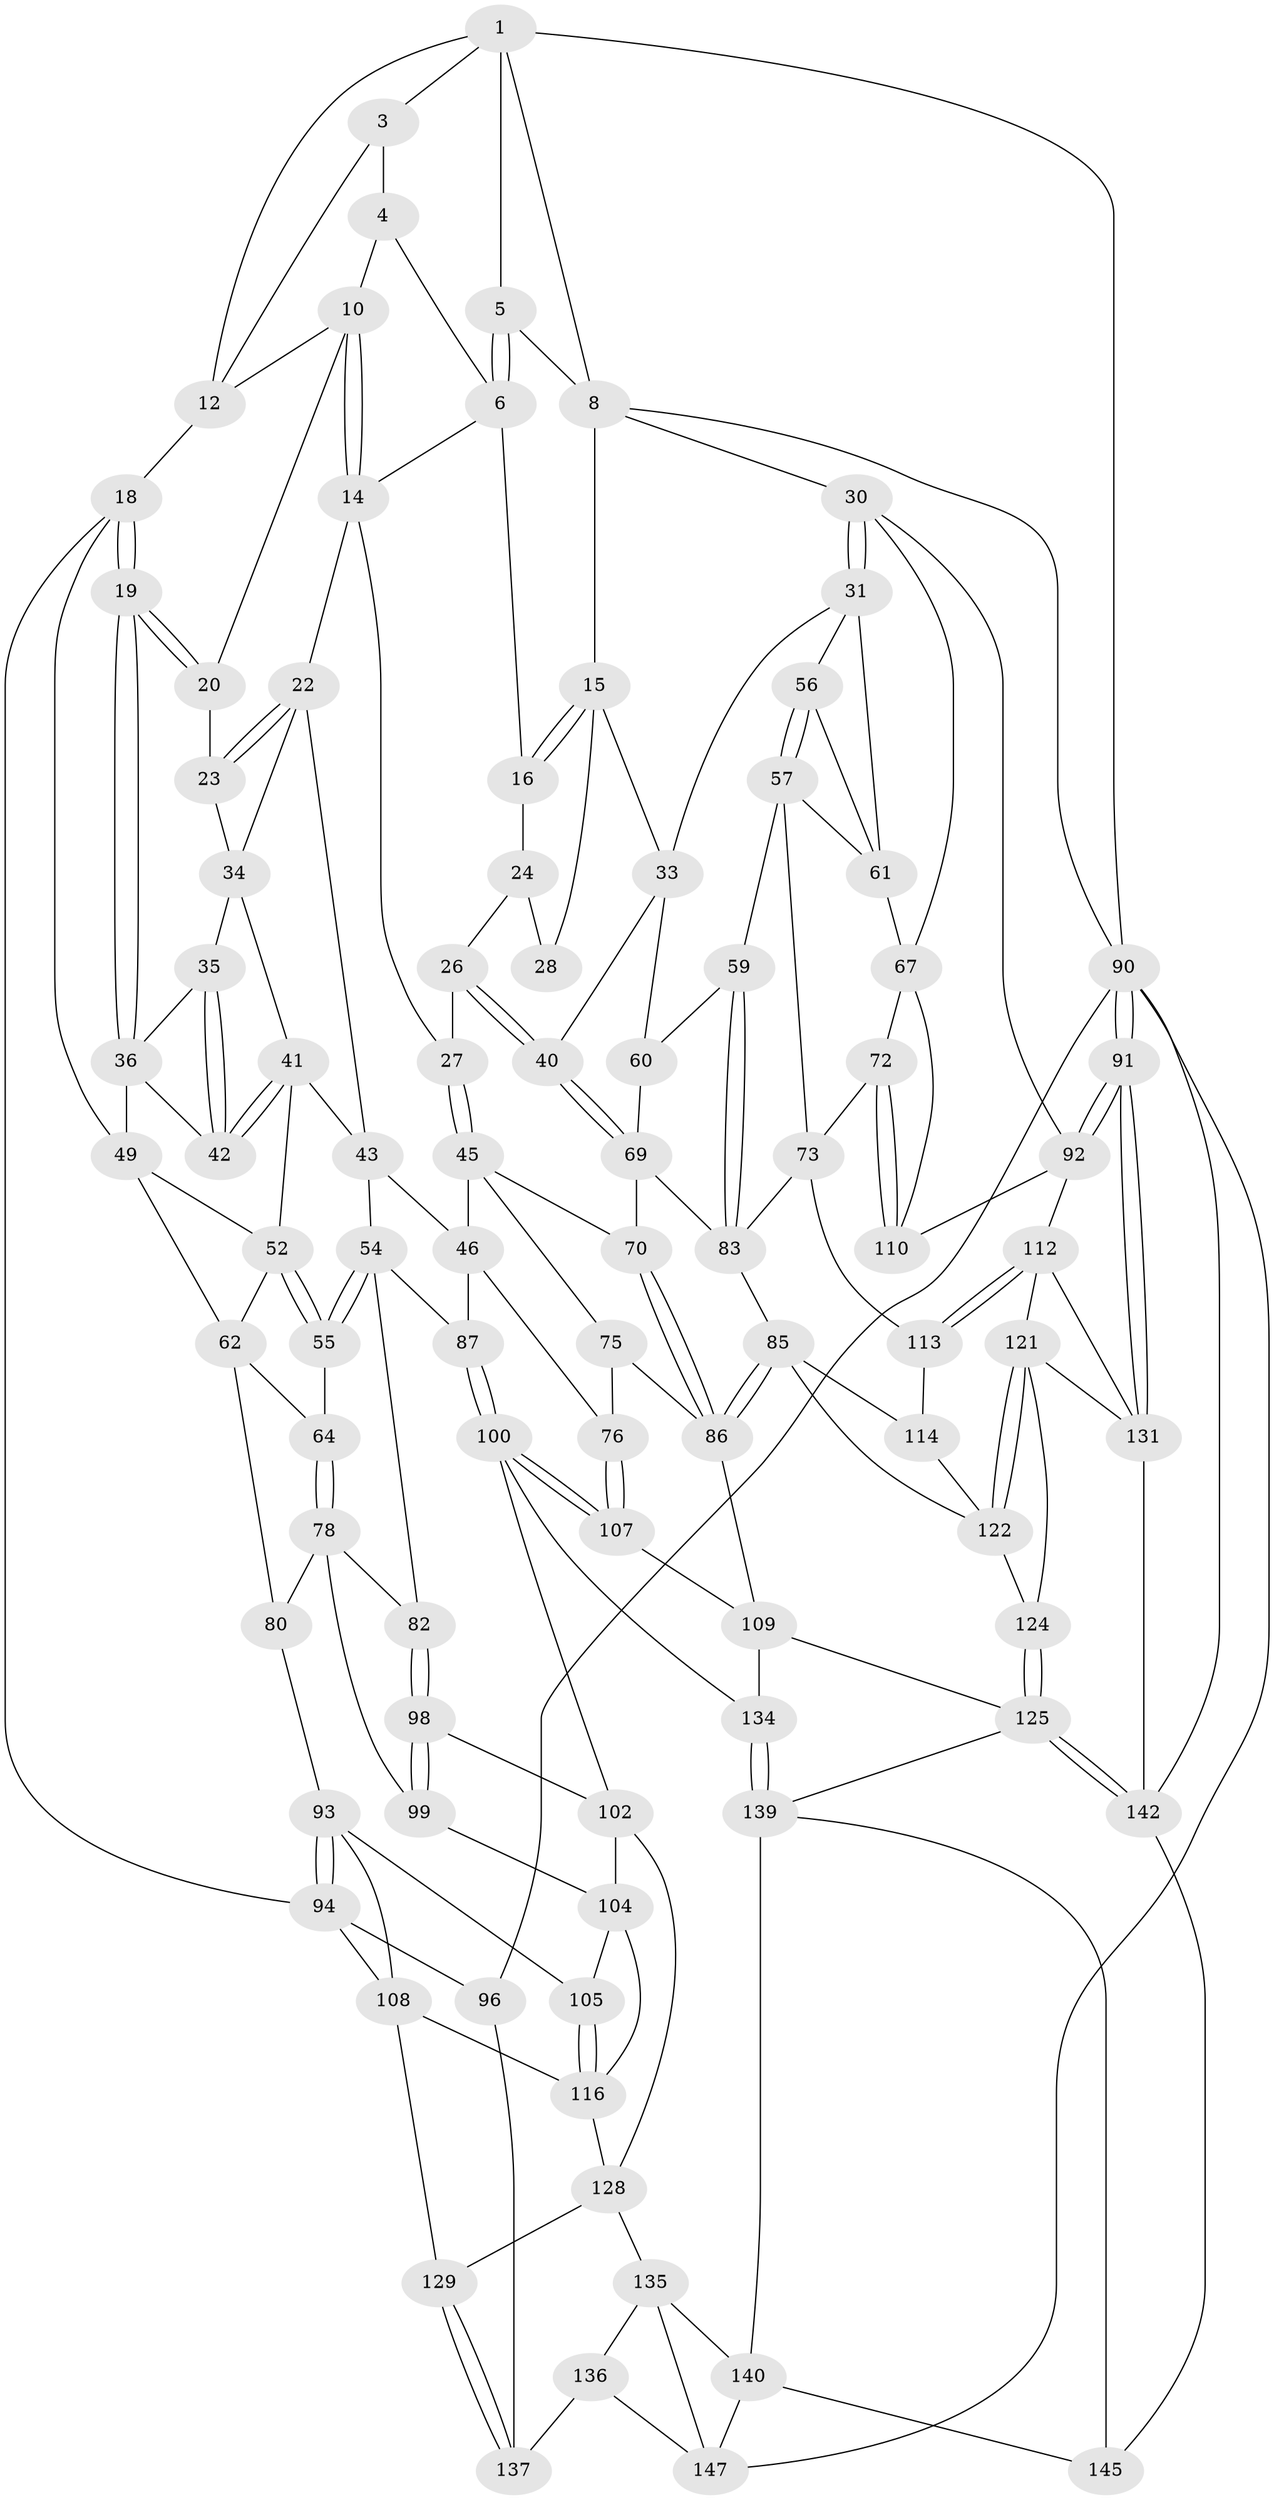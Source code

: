 // original degree distribution, {3: 0.013422818791946308, 6: 0.2214765100671141, 4: 0.24161073825503357, 5: 0.5234899328859061}
// Generated by graph-tools (version 1.1) at 2025/42/03/06/25 10:42:32]
// undirected, 93 vertices, 204 edges
graph export_dot {
graph [start="1"]
  node [color=gray90,style=filled];
  1 [pos="+0.7176531645582586+0",super="+2"];
  3 [pos="+0.33342042414953393+0"];
  4 [pos="+0.5728418871900054+0",super="+7"];
  5 [pos="+0.7405116764651704+0"];
  6 [pos="+0.5789289093918751+0.18898019577438993",super="+13"];
  8 [pos="+0.8190980635941751+0.07904461518213476",super="+9"];
  10 [pos="+0.4471688648692194+0.14575650749210592",super="+11"];
  12 [pos="+0.29721268005938917+0.043043763026056295",super="+17"];
  14 [pos="+0.4873152531261664+0.3106698297050981",super="+21"];
  15 [pos="+0.7984748099169876+0.16292722557750136",super="+29"];
  16 [pos="+0.5929398898019661+0.1980391284999014"];
  18 [pos="+0+0.2786408719478732",super="+51"];
  19 [pos="+0+0.26731394114754686"];
  20 [pos="+0.27141208368585257+0.11232000694959704"];
  22 [pos="+0.36143565608774586+0.29436808589897134",super="+37"];
  23 [pos="+0.2776041853213436+0.17020349110168728"];
  24 [pos="+0.609816633583875+0.23301367727940397",super="+25"];
  26 [pos="+0.5936674075294301+0.38440363902556735"];
  27 [pos="+0.4840008874846562+0.3716492064736473"];
  28 [pos="+0.7044039982324114+0.2669123135491033"];
  30 [pos="+1+0.2997358199986395",super="+66"];
  31 [pos="+1+0.3345075127613794",super="+32"];
  33 [pos="+0.8258621055489365+0.3073486716193969",super="+39"];
  34 [pos="+0.2196114038595858+0.27620399672231083",super="+38"];
  35 [pos="+0.1467322215455366+0.31766717195817923"];
  36 [pos="+0.1014751065194467+0.32626727525533833",super="+48"];
  40 [pos="+0.6335229278790948+0.41174670345836956"];
  41 [pos="+0.22957510388625707+0.39139119828087526",super="+44"];
  42 [pos="+0.1881367828238285+0.3817317646422227"];
  43 [pos="+0.3101945883128139+0.38778718982372207",super="+47"];
  45 [pos="+0.4492291111040303+0.4441664083700047",super="+71"];
  46 [pos="+0.42718168030808307+0.4651285060481567",super="+77"];
  49 [pos="+0.13696066655280342+0.4335727077675458",super="+50"];
  52 [pos="+0.22906127289424721+0.43702682903992124",super="+53"];
  54 [pos="+0.3536906647652355+0.4912668534659855",super="+81"];
  55 [pos="+0.2553831887403245+0.4958242232934109"];
  56 [pos="+0.8646755353666767+0.41189645533309766"];
  57 [pos="+0.8771390874936976+0.4623492489345531",super="+58"];
  59 [pos="+0.7705166964689241+0.5084174400377373"];
  60 [pos="+0.7542747238663742+0.4854512832217856"];
  61 [pos="+0.9550943130842127+0.45117259203750903",super="+65"];
  62 [pos="+0.18487277397506366+0.5149223917051896",super="+63"];
  64 [pos="+0.2543999019304014+0.4968796361757574"];
  67 [pos="+1+0.5575618752330864",super="+68"];
  69 [pos="+0.6096944687918399+0.5191078882482325",super="+74"];
  70 [pos="+0.5940108230637906+0.531004683308474"];
  72 [pos="+0.9043185046298542+0.5904593981066489"];
  73 [pos="+0.8921905896958047+0.5822938484521711",super="+88"];
  75 [pos="+0.5208981332902429+0.6124387343438327"];
  76 [pos="+0.4909312778966841+0.6143099421762929"];
  78 [pos="+0.24447354696999254+0.5916718600816242",super="+79"];
  80 [pos="+0.12507252408352362+0.567749003773034"];
  82 [pos="+0.3020991577273563+0.5958488888692185"];
  83 [pos="+0.7332247789301733+0.6274044304324571",super="+84"];
  85 [pos="+0.6605897726434549+0.6746312901789413",super="+115"];
  86 [pos="+0.630002174804212+0.6872890670702633",super="+89"];
  87 [pos="+0.36207580985683+0.6038537940777221"];
  90 [pos="+1+1",super="+97"];
  91 [pos="+1+0.9622784125940285"];
  92 [pos="+1+0.7681601244212171",super="+111"];
  93 [pos="+0.107709411859979+0.5820481299100292",super="+106"];
  94 [pos="+0+0.48274475921784077",super="+95"];
  96 [pos="+0+0.8404410315418676"];
  98 [pos="+0.2761541786402597+0.7064296548030163"];
  99 [pos="+0.22964352912002825+0.6627284415075689"];
  100 [pos="+0.3829617423665532+0.7239123094661991",super="+101"];
  102 [pos="+0.3438817391114737+0.7548757224664805",super="+103"];
  104 [pos="+0.18460212101048157+0.6773098551887051",super="+118"];
  105 [pos="+0.15598393087990475+0.6799321342430558"];
  107 [pos="+0.39362715776706564+0.7195481844090176"];
  108 [pos="+0+0.7444807975315518",super="+117"];
  109 [pos="+0.596332879559747+0.7425970469429486",super="+127"];
  110 [pos="+0.9051057295821344+0.5916513833414557"];
  112 [pos="+0.8685166355971005+0.7091361647155391",super="+120"];
  113 [pos="+0.8227297327823238+0.6967279186246013"];
  114 [pos="+0.7748572901169688+0.7248803676230632"];
  116 [pos="+0.14986674661409885+0.6864220456984504",super="+119"];
  121 [pos="+0.8442089680972711+0.7694892833041312",super="+132"];
  122 [pos="+0.7730583387417402+0.7589860123502022",super="+123"];
  124 [pos="+0.7369377489691046+0.8443651849633921"];
  125 [pos="+0.7288321903874817+0.8558361878574595",super="+126"];
  128 [pos="+0.16038443916479048+0.7714056659751248",super="+130"];
  129 [pos="+0.11908898009572103+0.7905847998129798"];
  131 [pos="+1+0.8636328758635046",super="+133"];
  134 [pos="+0.4193155894066606+0.8017775418739918"];
  135 [pos="+0.28342932463234694+0.8784713937784652",super="+141"];
  136 [pos="+0.27873687516153395+0.8804435167512786",super="+146"];
  137 [pos="+0.1380686451319418+0.8365332367368543",super="+138"];
  139 [pos="+0.4672732804489844+0.9109301005600844",super="+143"];
  140 [pos="+0.360671940674465+0.9320247976617311",super="+149"];
  142 [pos="+0.7841542849688727+0.9560462313455264",super="+144"];
  145 [pos="+0.5836374125873035+1"];
  147 [pos="+0.2984888297471018+1",super="+148"];
  1 -- 5;
  1 -- 3;
  1 -- 12;
  1 -- 90;
  1 -- 8;
  3 -- 4;
  3 -- 12;
  4 -- 10;
  4 -- 6;
  5 -- 6;
  5 -- 6;
  5 -- 8;
  6 -- 16;
  6 -- 14;
  8 -- 15;
  8 -- 90;
  8 -- 30;
  10 -- 14;
  10 -- 14;
  10 -- 12;
  10 -- 20;
  12 -- 18;
  14 -- 27;
  14 -- 22;
  15 -- 16;
  15 -- 16;
  15 -- 33;
  15 -- 28;
  16 -- 24;
  18 -- 19;
  18 -- 19;
  18 -- 94;
  18 -- 49;
  19 -- 20;
  19 -- 20;
  19 -- 36;
  19 -- 36;
  20 -- 23;
  22 -- 23;
  22 -- 23;
  22 -- 43;
  22 -- 34;
  23 -- 34;
  24 -- 28 [weight=2];
  24 -- 26;
  26 -- 27;
  26 -- 40;
  26 -- 40;
  27 -- 45;
  27 -- 45;
  30 -- 31;
  30 -- 31;
  30 -- 67;
  30 -- 92;
  31 -- 61;
  31 -- 56;
  31 -- 33;
  33 -- 40;
  33 -- 60;
  34 -- 35;
  34 -- 41;
  35 -- 36;
  35 -- 42;
  35 -- 42;
  36 -- 49;
  36 -- 42;
  40 -- 69;
  40 -- 69;
  41 -- 42;
  41 -- 42;
  41 -- 43;
  41 -- 52;
  43 -- 54;
  43 -- 46;
  45 -- 46;
  45 -- 75;
  45 -- 70;
  46 -- 76;
  46 -- 87;
  49 -- 52;
  49 -- 62;
  52 -- 55;
  52 -- 55;
  52 -- 62;
  54 -- 55;
  54 -- 55;
  54 -- 82;
  54 -- 87;
  55 -- 64;
  56 -- 57;
  56 -- 57;
  56 -- 61;
  57 -- 73;
  57 -- 59;
  57 -- 61;
  59 -- 60;
  59 -- 83;
  59 -- 83;
  60 -- 69;
  61 -- 67;
  62 -- 64;
  62 -- 80;
  64 -- 78;
  64 -- 78;
  67 -- 110;
  67 -- 72;
  69 -- 70;
  69 -- 83;
  70 -- 86;
  70 -- 86;
  72 -- 73;
  72 -- 110;
  72 -- 110;
  73 -- 83;
  73 -- 113;
  75 -- 76;
  75 -- 86;
  76 -- 107;
  76 -- 107;
  78 -- 82;
  78 -- 80;
  78 -- 99;
  80 -- 93;
  82 -- 98;
  82 -- 98;
  83 -- 85;
  85 -- 86;
  85 -- 86;
  85 -- 114;
  85 -- 122;
  86 -- 109;
  87 -- 100;
  87 -- 100;
  90 -- 91;
  90 -- 91;
  90 -- 142;
  90 -- 96;
  90 -- 147;
  91 -- 92;
  91 -- 92;
  91 -- 131;
  91 -- 131;
  92 -- 112;
  92 -- 110;
  93 -- 94;
  93 -- 94;
  93 -- 105;
  93 -- 108;
  94 -- 96;
  94 -- 108;
  96 -- 137;
  98 -- 99;
  98 -- 99;
  98 -- 102;
  99 -- 104;
  100 -- 107;
  100 -- 107;
  100 -- 102;
  100 -- 134;
  102 -- 128;
  102 -- 104;
  104 -- 105;
  104 -- 116;
  105 -- 116;
  105 -- 116;
  107 -- 109;
  108 -- 129;
  108 -- 116;
  109 -- 134;
  109 -- 125;
  112 -- 113;
  112 -- 113;
  112 -- 121;
  112 -- 131;
  113 -- 114;
  114 -- 122;
  116 -- 128;
  121 -- 122;
  121 -- 122;
  121 -- 124;
  121 -- 131;
  122 -- 124;
  124 -- 125;
  124 -- 125;
  125 -- 142;
  125 -- 142;
  125 -- 139;
  128 -- 129;
  128 -- 135;
  129 -- 137;
  129 -- 137;
  131 -- 142;
  134 -- 139;
  134 -- 139;
  135 -- 136;
  135 -- 147;
  135 -- 140;
  136 -- 137 [weight=2];
  136 -- 147;
  139 -- 140;
  139 -- 145;
  140 -- 145;
  140 -- 147;
  142 -- 145;
}
